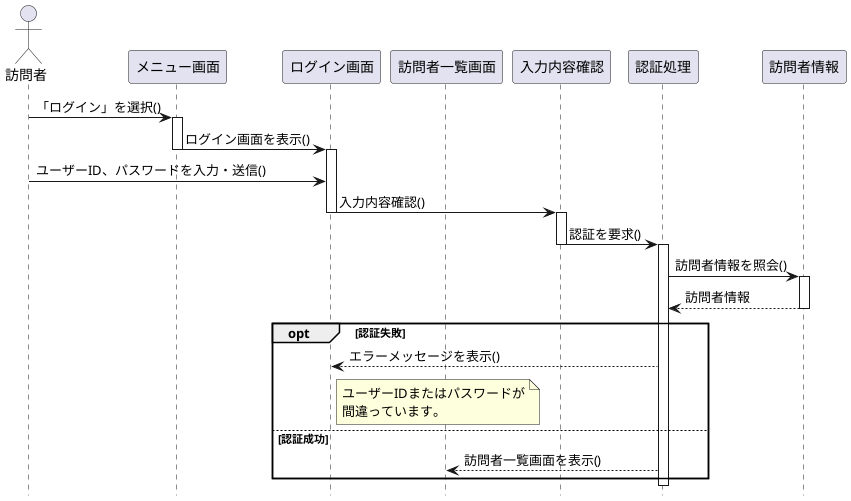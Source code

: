 @startuml 07_sequence
hide footbox

actor 訪問者
participant メニュー画面
participant ログイン画面
participant 訪問者一覧画面
participant 入力内容確認
participant 認証処理
participant 訪問者情報

訪問者 -> メニュー画面 : 「ログイン」を選択()
activate メニュー画面
メニュー画面 -> ログイン画面 : ログイン画面を表示()
deactivate メニュー画面

activate ログイン画面
訪問者 -> ログイン画面 : ユーザーID、パスワードを入力・送信()
ログイン画面 -> 入力内容確認 : 入力内容確認()
deactivate ログイン画面

activate 入力内容確認
入力内容確認 -> 認証処理 : 認証を要求()
deactivate 入力内容確認

activate 認証処理
認証処理 -> 訪問者情報 : 訪問者情報を照会()
activate 訪問者情報
訪問者情報 --> 認証処理 : 訪問者情報
deactivate 訪問者情報

opt 認証失敗
    認証処理 --> ログイン画面 : エラーメッセージを表示()
    note right of ログイン画面
        ユーザーIDまたはパスワードが
        間違っています。
    end note
else 認証成功
    認証処理 --> 訪問者一覧画面 : 訪問者一覧画面を表示()
end
deactivate 認証処理

@enduml